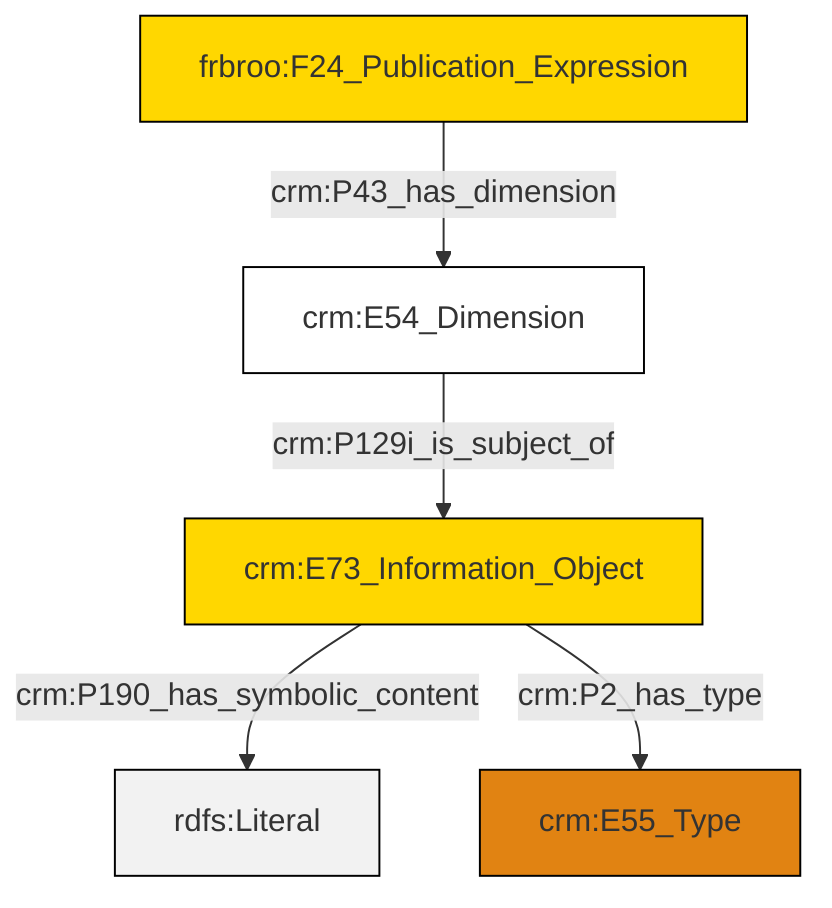 graph TD
classDef Literal fill:#f2f2f2,stroke:#000000;
classDef CRM_Entity fill:#FFFFFF,stroke:#000000;
classDef Temporal_Entity fill:#00C9E6, stroke:#000000;
classDef Type fill:#E18312, stroke:#000000;
classDef Time-Span fill:#2C9C91, stroke:#000000;
classDef Appellation fill:#FFEB7F, stroke:#000000;
classDef Place fill:#008836, stroke:#000000;
classDef Persistent_Item fill:#B266B2, stroke:#000000;
classDef Conceptual_Object fill:#FFD700, stroke:#000000;
classDef Physical_Thing fill:#D2B48C, stroke:#000000;
classDef Actor fill:#f58aad, stroke:#000000;
classDef PC_Classes fill:#4ce600, stroke:#000000;
classDef Multi fill:#cccccc,stroke:#000000;

2["crm:E73_Information_Object"]:::Conceptual_Object -->|crm:P190_has_symbolic_content| 3[rdfs:Literal]:::Literal
0["crm:E54_Dimension"]:::CRM_Entity -->|crm:P129i_is_subject_of| 2["crm:E73_Information_Object"]:::Conceptual_Object
4["frbroo:F24_Publication_Expression"]:::Conceptual_Object -->|crm:P43_has_dimension| 0["crm:E54_Dimension"]:::CRM_Entity
2["crm:E73_Information_Object"]:::Conceptual_Object -->|crm:P2_has_type| 6["crm:E55_Type"]:::Type